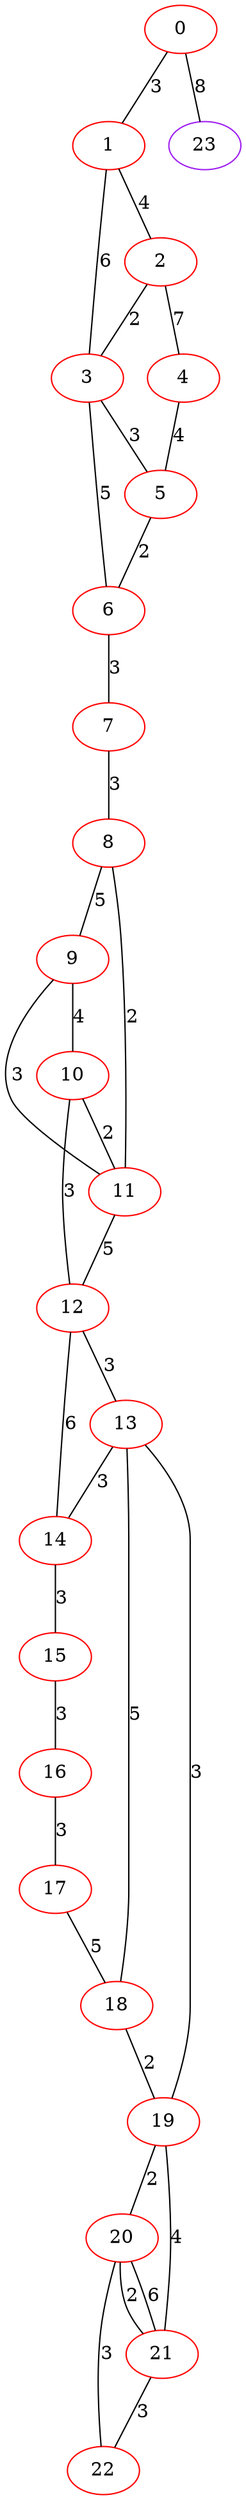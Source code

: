 graph "" {
0 [color=red, weight=1];
1 [color=red, weight=1];
2 [color=red, weight=1];
3 [color=red, weight=1];
4 [color=red, weight=1];
5 [color=red, weight=1];
6 [color=red, weight=1];
7 [color=red, weight=1];
8 [color=red, weight=1];
9 [color=red, weight=1];
10 [color=red, weight=1];
11 [color=red, weight=1];
12 [color=red, weight=1];
13 [color=red, weight=1];
14 [color=red, weight=1];
15 [color=red, weight=1];
16 [color=red, weight=1];
17 [color=red, weight=1];
18 [color=red, weight=1];
19 [color=red, weight=1];
20 [color=red, weight=1];
21 [color=red, weight=1];
22 [color=red, weight=1];
23 [color=purple, weight=4];
0 -- 1  [key=0, label=3];
0 -- 23  [key=0, label=8];
1 -- 2  [key=0, label=4];
1 -- 3  [key=0, label=6];
2 -- 3  [key=0, label=2];
2 -- 4  [key=0, label=7];
3 -- 5  [key=0, label=3];
3 -- 6  [key=0, label=5];
4 -- 5  [key=0, label=4];
5 -- 6  [key=0, label=2];
6 -- 7  [key=0, label=3];
7 -- 8  [key=0, label=3];
8 -- 9  [key=0, label=5];
8 -- 11  [key=0, label=2];
9 -- 10  [key=0, label=4];
9 -- 11  [key=0, label=3];
10 -- 11  [key=0, label=2];
10 -- 12  [key=0, label=3];
11 -- 12  [key=0, label=5];
12 -- 13  [key=0, label=3];
12 -- 14  [key=0, label=6];
13 -- 18  [key=0, label=5];
13 -- 19  [key=0, label=3];
13 -- 14  [key=0, label=3];
14 -- 15  [key=0, label=3];
15 -- 16  [key=0, label=3];
16 -- 17  [key=0, label=3];
17 -- 18  [key=0, label=5];
18 -- 19  [key=0, label=2];
19 -- 20  [key=0, label=2];
19 -- 21  [key=0, label=4];
20 -- 21  [key=0, label=6];
20 -- 21  [key=1, label=2];
20 -- 22  [key=0, label=3];
21 -- 22  [key=0, label=3];
}
